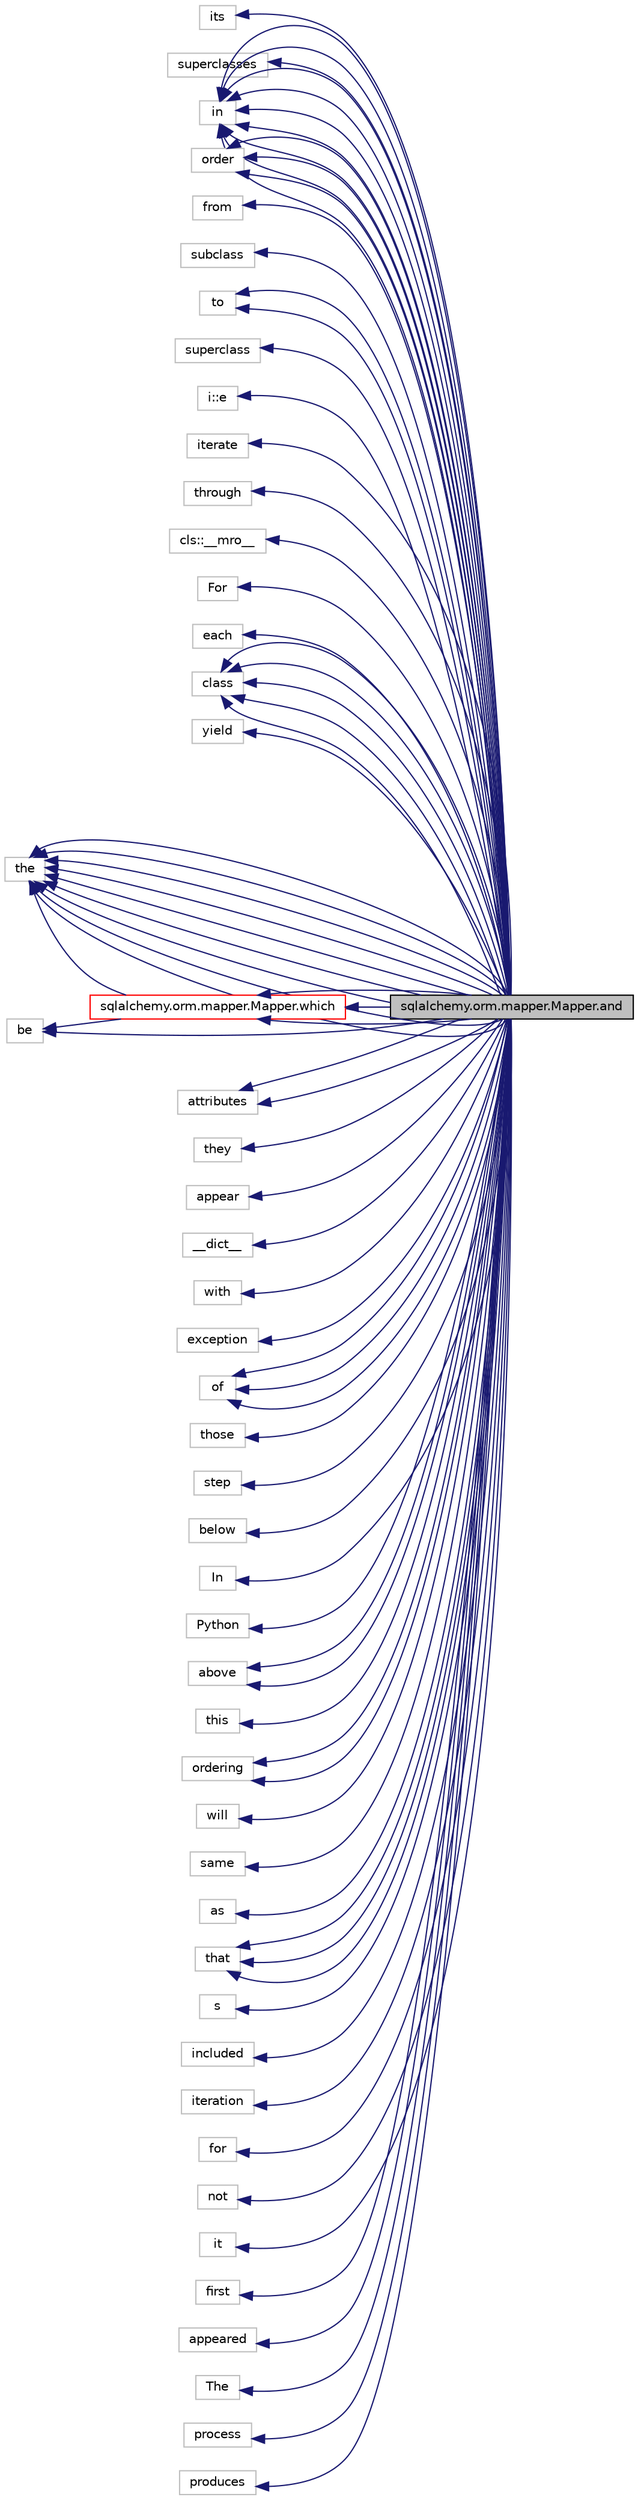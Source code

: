 digraph "sqlalchemy.orm.mapper.Mapper.and"
{
 // LATEX_PDF_SIZE
  edge [fontname="Helvetica",fontsize="10",labelfontname="Helvetica",labelfontsize="10"];
  node [fontname="Helvetica",fontsize="10",shape=record];
  rankdir="LR";
  Node1 [label="sqlalchemy.orm.mapper.Mapper.and",height=0.2,width=0.4,color="black", fillcolor="grey75", style="filled", fontcolor="black",tooltip=" "];
  Node2 -> Node1 [dir="back",color="midnightblue",fontsize="10",style="solid",fontname="Helvetica"];
  Node2 [label="its",height=0.2,width=0.4,color="grey75", fillcolor="white", style="filled",tooltip=" "];
  Node3 -> Node1 [dir="back",color="midnightblue",fontsize="10",style="solid",fontname="Helvetica"];
  Node3 [label="superclasses",height=0.2,width=0.4,color="grey75", fillcolor="white", style="filled",tooltip=" "];
  Node4 -> Node1 [dir="back",color="midnightblue",fontsize="10",style="solid",fontname="Helvetica"];
  Node4 [label="in",height=0.2,width=0.4,color="grey75", fillcolor="white", style="filled",tooltip=" "];
  Node5 -> Node1 [dir="back",color="midnightblue",fontsize="10",style="solid",fontname="Helvetica"];
  Node5 [label="order",height=0.2,width=0.4,color="grey75", fillcolor="white", style="filled",tooltip=" "];
  Node6 -> Node1 [dir="back",color="midnightblue",fontsize="10",style="solid",fontname="Helvetica"];
  Node6 [label="from",height=0.2,width=0.4,color="grey75", fillcolor="white", style="filled",tooltip=" "];
  Node7 -> Node1 [dir="back",color="midnightblue",fontsize="10",style="solid",fontname="Helvetica"];
  Node7 [label="subclass",height=0.2,width=0.4,color="grey75", fillcolor="white", style="filled",tooltip=" "];
  Node8 -> Node1 [dir="back",color="midnightblue",fontsize="10",style="solid",fontname="Helvetica"];
  Node8 [label="to",height=0.2,width=0.4,color="grey75", fillcolor="white", style="filled",tooltip=" "];
  Node9 -> Node1 [dir="back",color="midnightblue",fontsize="10",style="solid",fontname="Helvetica"];
  Node9 [label="superclass",height=0.2,width=0.4,color="grey75", fillcolor="white", style="filled",tooltip=" "];
  Node10 -> Node1 [dir="back",color="midnightblue",fontsize="10",style="solid",fontname="Helvetica"];
  Node10 [label="i::e",height=0.2,width=0.4,color="grey75", fillcolor="white", style="filled",tooltip=" "];
  Node11 -> Node1 [dir="back",color="midnightblue",fontsize="10",style="solid",fontname="Helvetica"];
  Node11 [label="iterate",height=0.2,width=0.4,color="grey75", fillcolor="white", style="filled",tooltip=" "];
  Node12 -> Node1 [dir="back",color="midnightblue",fontsize="10",style="solid",fontname="Helvetica"];
  Node12 [label="through",height=0.2,width=0.4,color="grey75", fillcolor="white", style="filled",tooltip=" "];
  Node13 -> Node1 [dir="back",color="midnightblue",fontsize="10",style="solid",fontname="Helvetica"];
  Node13 [label="cls::__mro__",height=0.2,width=0.4,color="grey75", fillcolor="white", style="filled",tooltip=" "];
  Node14 -> Node1 [dir="back",color="midnightblue",fontsize="10",style="solid",fontname="Helvetica"];
  Node14 [label="For",height=0.2,width=0.4,color="grey75", fillcolor="white", style="filled",tooltip=" "];
  Node15 -> Node1 [dir="back",color="midnightblue",fontsize="10",style="solid",fontname="Helvetica"];
  Node15 [label="each",height=0.2,width=0.4,color="grey75", fillcolor="white", style="filled",tooltip=" "];
  Node16 -> Node1 [dir="back",color="midnightblue",fontsize="10",style="solid",fontname="Helvetica"];
  Node16 [label="class",height=0.2,width=0.4,color="grey75", fillcolor="white", style="filled",tooltip=" "];
  Node17 -> Node1 [dir="back",color="midnightblue",fontsize="10",style="solid",fontname="Helvetica"];
  Node17 [label="yield",height=0.2,width=0.4,color="grey75", fillcolor="white", style="filled",tooltip=" "];
  Node18 -> Node1 [dir="back",color="midnightblue",fontsize="10",style="solid",fontname="Helvetica"];
  Node18 [label="the",height=0.2,width=0.4,color="grey75", fillcolor="white", style="filled",tooltip=" "];
  Node19 -> Node1 [dir="back",color="midnightblue",fontsize="10",style="solid",fontname="Helvetica"];
  Node19 [label="attributes",height=0.2,width=0.4,color="grey75", fillcolor="white", style="filled",tooltip=" "];
  Node4 -> Node1 [dir="back",color="midnightblue",fontsize="10",style="solid",fontname="Helvetica"];
  Node18 -> Node1 [dir="back",color="midnightblue",fontsize="10",style="solid",fontname="Helvetica"];
  Node5 -> Node1 [dir="back",color="midnightblue",fontsize="10",style="solid",fontname="Helvetica"];
  Node4 -> Node1 [dir="back",color="midnightblue",fontsize="10",style="solid",fontname="Helvetica"];
  Node20 -> Node1 [dir="back",color="midnightblue",fontsize="10",style="solid",fontname="Helvetica"];
  Node20 [label="sqlalchemy.orm.mapper.Mapper.which",height=0.2,width=0.4,color="red", fillcolor="white", style="filled",URL="$classsqlalchemy_1_1orm_1_1mapper_1_1Mapper_1_1which.html",tooltip=" "];
  Node27 -> Node20 [dir="back",color="midnightblue",fontsize="10",style="solid",fontname="Helvetica"];
  Node27 [label="be",height=0.2,width=0.4,color="grey75", fillcolor="white", style="filled",tooltip=" "];
  Node18 -> Node20 [dir="back",color="midnightblue",fontsize="10",style="solid",fontname="Helvetica"];
  Node28 -> Node1 [dir="back",color="midnightblue",fontsize="10",style="solid",fontname="Helvetica"];
  Node28 [label="they",height=0.2,width=0.4,color="grey75", fillcolor="white", style="filled",tooltip=" "];
  Node29 -> Node1 [dir="back",color="midnightblue",fontsize="10",style="solid",fontname="Helvetica"];
  Node29 [label="appear",height=0.2,width=0.4,color="grey75", fillcolor="white", style="filled",tooltip=" "];
  Node4 -> Node1 [dir="back",color="midnightblue",fontsize="10",style="solid",fontname="Helvetica"];
  Node30 -> Node1 [dir="back",color="midnightblue",fontsize="10",style="solid",fontname="Helvetica"];
  Node30 [label="__dict__",height=0.2,width=0.4,color="grey75", fillcolor="white", style="filled",tooltip=" "];
  Node31 -> Node1 [dir="back",color="midnightblue",fontsize="10",style="solid",fontname="Helvetica"];
  Node31 [label="with",height=0.2,width=0.4,color="grey75", fillcolor="white", style="filled",tooltip=" "];
  Node18 -> Node1 [dir="back",color="midnightblue",fontsize="10",style="solid",fontname="Helvetica"];
  Node32 -> Node1 [dir="back",color="midnightblue",fontsize="10",style="solid",fontname="Helvetica"];
  Node32 [label="exception",height=0.2,width=0.4,color="grey75", fillcolor="white", style="filled",tooltip=" "];
  Node33 -> Node1 [dir="back",color="midnightblue",fontsize="10",style="solid",fontname="Helvetica"];
  Node33 [label="of",height=0.2,width=0.4,color="grey75", fillcolor="white", style="filled",tooltip=" "];
  Node34 -> Node1 [dir="back",color="midnightblue",fontsize="10",style="solid",fontname="Helvetica"];
  Node34 [label="those",height=0.2,width=0.4,color="grey75", fillcolor="white", style="filled",tooltip=" "];
  Node4 -> Node1 [dir="back",color="midnightblue",fontsize="10",style="solid",fontname="Helvetica"];
  Node35 -> Node1 [dir="back",color="midnightblue",fontsize="10",style="solid",fontname="Helvetica"];
  Node35 [label="step",height=0.2,width=0.4,color="grey75", fillcolor="white", style="filled",tooltip=" "];
  Node36 -> Node1 [dir="back",color="midnightblue",fontsize="10",style="solid",fontname="Helvetica"];
  Node36 [label="below",height=0.2,width=0.4,color="grey75", fillcolor="white", style="filled",tooltip=" "];
  Node37 -> Node1 [dir="back",color="midnightblue",fontsize="10",style="solid",fontname="Helvetica"];
  Node37 [label="In",height=0.2,width=0.4,color="grey75", fillcolor="white", style="filled",tooltip=" "];
  Node38 -> Node1 [dir="back",color="midnightblue",fontsize="10",style="solid",fontname="Helvetica"];
  Node38 [label="Python",height=0.2,width=0.4,color="grey75", fillcolor="white", style="filled",tooltip=" "];
  Node39 -> Node1 [dir="back",color="midnightblue",fontsize="10",style="solid",fontname="Helvetica"];
  Node39 [label="above",height=0.2,width=0.4,color="grey75", fillcolor="white", style="filled",tooltip=" "];
  Node40 -> Node1 [dir="back",color="midnightblue",fontsize="10",style="solid",fontname="Helvetica"];
  Node40 [label="this",height=0.2,width=0.4,color="grey75", fillcolor="white", style="filled",tooltip=" "];
  Node41 -> Node1 [dir="back",color="midnightblue",fontsize="10",style="solid",fontname="Helvetica"];
  Node41 [label="ordering",height=0.2,width=0.4,color="grey75", fillcolor="white", style="filled",tooltip=" "];
  Node42 -> Node1 [dir="back",color="midnightblue",fontsize="10",style="solid",fontname="Helvetica"];
  Node42 [label="will",height=0.2,width=0.4,color="grey75", fillcolor="white", style="filled",tooltip=" "];
  Node27 -> Node1 [dir="back",color="midnightblue",fontsize="10",style="solid",fontname="Helvetica"];
  Node18 -> Node1 [dir="back",color="midnightblue",fontsize="10",style="solid",fontname="Helvetica"];
  Node43 -> Node1 [dir="back",color="midnightblue",fontsize="10",style="solid",fontname="Helvetica"];
  Node43 [label="same",height=0.2,width=0.4,color="grey75", fillcolor="white", style="filled",tooltip=" "];
  Node44 -> Node1 [dir="back",color="midnightblue",fontsize="10",style="solid",fontname="Helvetica"];
  Node44 [label="as",height=0.2,width=0.4,color="grey75", fillcolor="white", style="filled",tooltip=" "];
  Node45 -> Node1 [dir="back",color="midnightblue",fontsize="10",style="solid",fontname="Helvetica"];
  Node45 [label="that",height=0.2,width=0.4,color="grey75", fillcolor="white", style="filled",tooltip=" "];
  Node33 -> Node1 [dir="back",color="midnightblue",fontsize="10",style="solid",fontname="Helvetica"];
  Node18 -> Node1 [dir="back",color="midnightblue",fontsize="10",style="solid",fontname="Helvetica"];
  Node16 -> Node1 [dir="back",color="midnightblue",fontsize="10",style="solid",fontname="Helvetica"];
  Node46 -> Node1 [dir="back",color="midnightblue",fontsize="10",style="solid",fontname="Helvetica"];
  Node46 [label="s",height=0.2,width=0.4,color="grey75", fillcolor="white", style="filled",tooltip=" "];
  Node47 -> Node1 [dir="back",color="midnightblue",fontsize="10",style="solid",fontname="Helvetica"];
  Node47 [label="included",height=0.2,width=0.4,color="grey75", fillcolor="white", style="filled",tooltip=" "];
  Node4 -> Node1 [dir="back",color="midnightblue",fontsize="10",style="solid",fontname="Helvetica"];
  Node18 -> Node1 [dir="back",color="midnightblue",fontsize="10",style="solid",fontname="Helvetica"];
  Node48 -> Node1 [dir="back",color="midnightblue",fontsize="10",style="solid",fontname="Helvetica"];
  Node48 [label="iteration",height=0.2,width=0.4,color="grey75", fillcolor="white", style="filled",tooltip=" "];
  Node49 -> Node1 [dir="back",color="midnightblue",fontsize="10",style="solid",fontname="Helvetica"];
  Node49 [label="for",height=0.2,width=0.4,color="grey75", fillcolor="white", style="filled",tooltip=" "];
  Node45 -> Node1 [dir="back",color="midnightblue",fontsize="10",style="solid",fontname="Helvetica"];
  Node16 -> Node1 [dir="back",color="midnightblue",fontsize="10",style="solid",fontname="Helvetica"];
  Node50 -> Node1 [dir="back",color="midnightblue",fontsize="10",style="solid",fontname="Helvetica"];
  Node50 [label="not",height=0.2,width=0.4,color="grey75", fillcolor="white", style="filled",tooltip=" "];
  Node18 -> Node1 [dir="back",color="midnightblue",fontsize="10",style="solid",fontname="Helvetica"];
  Node16 -> Node1 [dir="back",color="midnightblue",fontsize="10",style="solid",fontname="Helvetica"];
  Node4 -> Node1 [dir="back",color="midnightblue",fontsize="10",style="solid",fontname="Helvetica"];
  Node20 -> Node1 [dir="back",color="midnightblue",fontsize="10",style="solid",fontname="Helvetica"];
  Node51 -> Node1 [dir="back",color="midnightblue",fontsize="10",style="solid",fontname="Helvetica"];
  Node51 [label="it",height=0.2,width=0.4,color="grey75", fillcolor="white", style="filled",tooltip=" "];
  Node52 -> Node1 [dir="back",color="midnightblue",fontsize="10",style="solid",fontname="Helvetica"];
  Node52 [label="first",height=0.2,width=0.4,color="grey75", fillcolor="white", style="filled",tooltip=" "];
  Node53 -> Node1 [dir="back",color="midnightblue",fontsize="10",style="solid",fontname="Helvetica"];
  Node53 [label="appeared",height=0.2,width=0.4,color="grey75", fillcolor="white", style="filled",tooltip=" "];
  Node54 -> Node1 [dir="back",color="midnightblue",fontsize="10",style="solid",fontname="Helvetica"];
  Node54 [label="The",height=0.2,width=0.4,color="grey75", fillcolor="white", style="filled",tooltip=" "];
  Node39 -> Node1 [dir="back",color="midnightblue",fontsize="10",style="solid",fontname="Helvetica"];
  Node55 -> Node1 [dir="back",color="midnightblue",fontsize="10",style="solid",fontname="Helvetica"];
  Node55 [label="process",height=0.2,width=0.4,color="grey75", fillcolor="white", style="filled",tooltip=" "];
  Node56 -> Node1 [dir="back",color="midnightblue",fontsize="10",style="solid",fontname="Helvetica"];
  Node56 [label="produces",height=0.2,width=0.4,color="grey75", fillcolor="white", style="filled",tooltip=" "];
  Node41 -> Node1 [dir="back",color="midnightblue",fontsize="10",style="solid",fontname="Helvetica"];
  Node45 -> Node1 [dir="back",color="midnightblue",fontsize="10",style="solid",fontname="Helvetica"];
  Node4 -> Node1 [dir="back",color="midnightblue",fontsize="10",style="solid",fontname="Helvetica"];
  Node33 -> Node1 [dir="back",color="midnightblue",fontsize="10",style="solid",fontname="Helvetica"];
  Node18 -> Node1 [dir="back",color="midnightblue",fontsize="10",style="solid",fontname="Helvetica"];
  Node5 -> Node1 [dir="back",color="midnightblue",fontsize="10",style="solid",fontname="Helvetica"];
  Node4 -> Node1 [dir="back",color="midnightblue",fontsize="10",style="solid",fontname="Helvetica"];
  Node20 -> Node1 [dir="back",color="midnightblue",fontsize="10",style="solid",fontname="Helvetica"];
  Node19 -> Node1 [dir="back",color="midnightblue",fontsize="10",style="solid",fontname="Helvetica"];
  Node8 -> Node1 [dir="back",color="midnightblue",fontsize="10",style="solid",fontname="Helvetica"];
  Node18 -> Node1 [dir="back",color="midnightblue",fontsize="10",style="solid",fontname="Helvetica"];
  Node16 -> Node1 [dir="back",color="midnightblue",fontsize="10",style="solid",fontname="Helvetica"];
}
